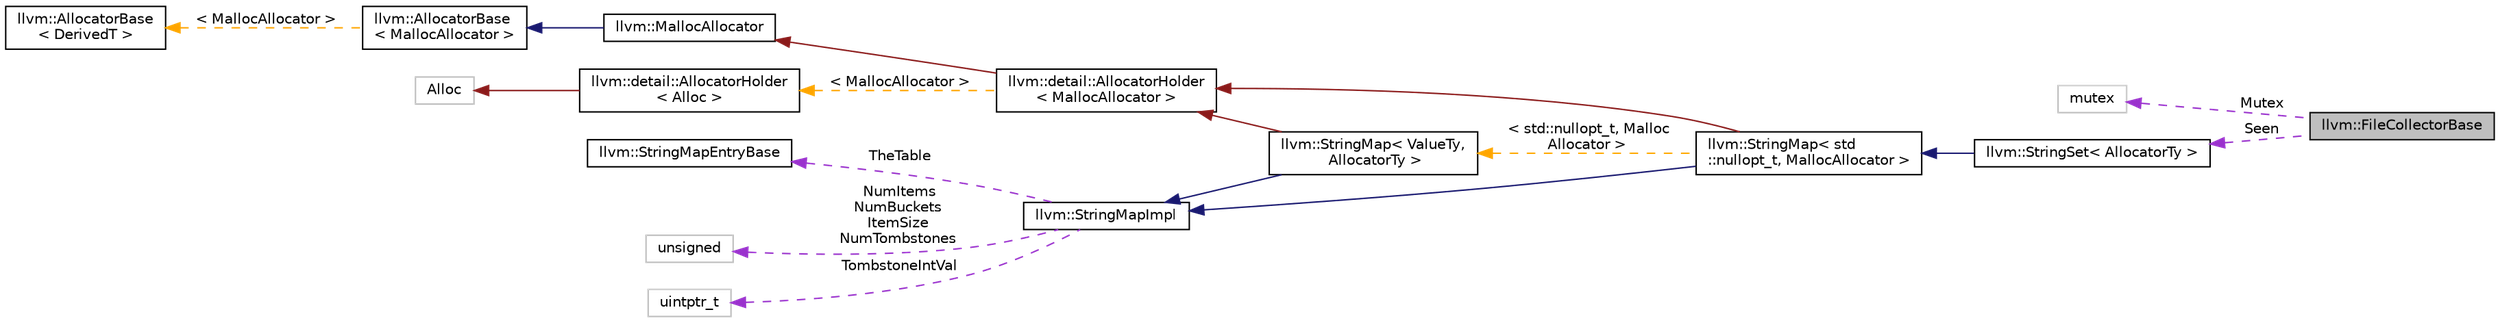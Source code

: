 digraph "llvm::FileCollectorBase"
{
 // LATEX_PDF_SIZE
  bgcolor="transparent";
  edge [fontname="Helvetica",fontsize="10",labelfontname="Helvetica",labelfontsize="10"];
  node [fontname="Helvetica",fontsize="10",shape=record];
  rankdir="LR";
  Node1 [label="llvm::FileCollectorBase",height=0.2,width=0.4,color="black", fillcolor="grey75", style="filled", fontcolor="black",tooltip=" "];
  Node2 -> Node1 [dir="back",color="darkorchid3",fontsize="10",style="dashed",label=" Mutex" ,fontname="Helvetica"];
  Node2 [label="mutex",height=0.2,width=0.4,color="grey75",tooltip=" "];
  Node3 -> Node1 [dir="back",color="darkorchid3",fontsize="10",style="dashed",label=" Seen" ,fontname="Helvetica"];
  Node3 [label="llvm::StringSet\< AllocatorTy \>",height=0.2,width=0.4,color="black",URL="$classllvm_1_1StringSet.html",tooltip="StringSet - A wrapper for StringMap that provides set-like functionality."];
  Node4 -> Node3 [dir="back",color="midnightblue",fontsize="10",style="solid",fontname="Helvetica"];
  Node4 [label="llvm::StringMap\< std\l::nullopt_t, MallocAllocator \>",height=0.2,width=0.4,color="black",URL="$classllvm_1_1StringMap.html",tooltip=" "];
  Node5 -> Node4 [dir="back",color="midnightblue",fontsize="10",style="solid",fontname="Helvetica"];
  Node5 [label="llvm::StringMapImpl",height=0.2,width=0.4,color="black",URL="$classllvm_1_1StringMapImpl.html",tooltip="StringMapImpl - This is the base class of StringMap that is shared among all of its instantiations."];
  Node6 -> Node5 [dir="back",color="darkorchid3",fontsize="10",style="dashed",label=" TheTable" ,fontname="Helvetica"];
  Node6 [label="llvm::StringMapEntryBase",height=0.2,width=0.4,color="black",URL="$classllvm_1_1StringMapEntryBase.html",tooltip="StringMapEntryBase - Shared base class of StringMapEntry instances."];
  Node7 -> Node5 [dir="back",color="darkorchid3",fontsize="10",style="dashed",label=" NumItems\nNumBuckets\nItemSize\nNumTombstones" ,fontname="Helvetica"];
  Node7 [label="unsigned",height=0.2,width=0.4,color="grey75",tooltip=" "];
  Node8 -> Node5 [dir="back",color="darkorchid3",fontsize="10",style="dashed",label=" TombstoneIntVal" ,fontname="Helvetica"];
  Node8 [label="uintptr_t",height=0.2,width=0.4,color="grey75",tooltip=" "];
  Node9 -> Node4 [dir="back",color="firebrick4",fontsize="10",style="solid",fontname="Helvetica"];
  Node9 [label="llvm::detail::AllocatorHolder\l\< MallocAllocator \>",height=0.2,width=0.4,color="black",URL="$classllvm_1_1detail_1_1AllocatorHolder.html",tooltip=" "];
  Node10 -> Node9 [dir="back",color="firebrick4",fontsize="10",style="solid",fontname="Helvetica"];
  Node10 [label="llvm::MallocAllocator",height=0.2,width=0.4,color="black",URL="$classllvm_1_1MallocAllocator.html",tooltip=" "];
  Node11 -> Node10 [dir="back",color="midnightblue",fontsize="10",style="solid",fontname="Helvetica"];
  Node11 [label="llvm::AllocatorBase\l\< MallocAllocator \>",height=0.2,width=0.4,color="black",URL="$classllvm_1_1AllocatorBase.html",tooltip=" "];
  Node12 -> Node11 [dir="back",color="orange",fontsize="10",style="dashed",label=" \< MallocAllocator \>" ,fontname="Helvetica"];
  Node12 [label="llvm::AllocatorBase\l\< DerivedT \>",height=0.2,width=0.4,color="black",URL="$classllvm_1_1AllocatorBase.html",tooltip="CRTP base class providing obvious overloads for the core Allocate() methods of LLVM-style allocators."];
  Node13 -> Node9 [dir="back",color="orange",fontsize="10",style="dashed",label=" \< MallocAllocator \>" ,fontname="Helvetica"];
  Node13 [label="llvm::detail::AllocatorHolder\l\< Alloc \>",height=0.2,width=0.4,color="black",URL="$classllvm_1_1detail_1_1AllocatorHolder.html",tooltip=" "];
  Node14 -> Node13 [dir="back",color="firebrick4",fontsize="10",style="solid",fontname="Helvetica"];
  Node14 [label="Alloc",height=0.2,width=0.4,color="grey75",tooltip=" "];
  Node15 -> Node4 [dir="back",color="orange",fontsize="10",style="dashed",label=" \< std::nullopt_t, Malloc\lAllocator \>" ,fontname="Helvetica"];
  Node15 [label="llvm::StringMap\< ValueTy,\l AllocatorTy \>",height=0.2,width=0.4,color="black",URL="$classllvm_1_1StringMap.html",tooltip="StringMap - This is an unconventional map that is specialized for handling keys that are \"strings\",..."];
  Node5 -> Node15 [dir="back",color="midnightblue",fontsize="10",style="solid",fontname="Helvetica"];
  Node9 -> Node15 [dir="back",color="firebrick4",fontsize="10",style="solid",fontname="Helvetica"];
}
